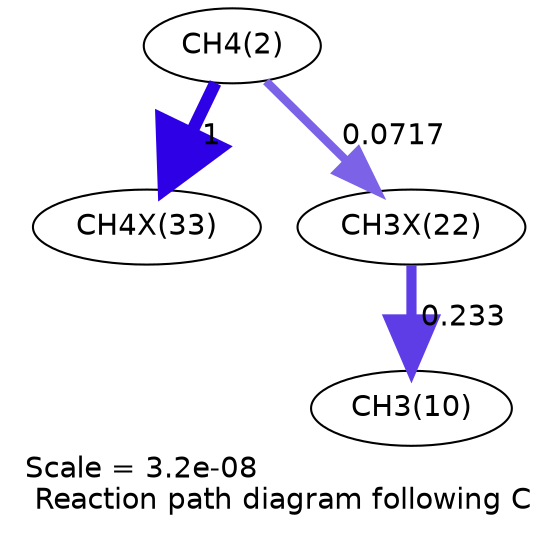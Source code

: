 digraph reaction_paths {
center=1;
s4 -> s51[fontname="Helvetica", penwidth=6, arrowsize=3, color="0.7, 1.5, 0.9"
, label=" 1"];
s4 -> s46[fontname="Helvetica", penwidth=4.01, arrowsize=2.01, color="0.7, 0.572, 0.9"
, label=" 0.0717"];
s46 -> s12[fontname="Helvetica", penwidth=4.9, arrowsize=2.45, color="0.7, 0.733, 0.9"
, label=" 0.233"];
s4 [ fontname="Helvetica", label="CH4(2)"];
s12 [ fontname="Helvetica", label="CH3(10)"];
s46 [ fontname="Helvetica", label="CH3X(22)"];
s51 [ fontname="Helvetica", label="CH4X(33)"];
 label = "Scale = 3.2e-08\l Reaction path diagram following C";
 fontname = "Helvetica";
}
